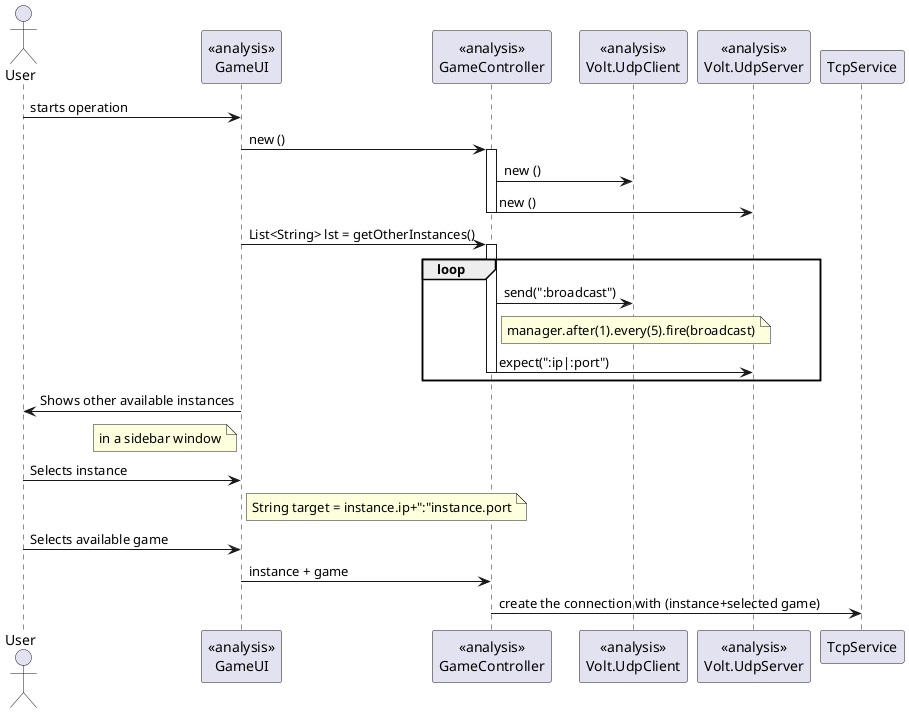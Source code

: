 @startuml doc-files/ip07.1_main_sequence.png

actor User
participant "<<analysis>>\nGameUI" as GameUI
participant "<<analysis>>\nGameController" as GameController
participant "<<analysis>>\nVolt.UdpClient" as Volt.UdpClient
participant "<<analysis>>\nVolt.UdpServer" as Volt.UdpServer
participant "TcpService" as Tcp

User->GameUI: starts operation
GameUI->GameController: new ()

activate GameController
GameController->Volt.UdpClient: new ()
GameController->Volt.UdpServer: new ()
deactivate GameController

GameUI->GameController: List<String> lst = getOtherInstances()
loop
activate GameController
GameController->Volt.UdpClient: send(":broadcast")
note right of GameController: manager.after(1).every(5).fire(broadcast)
GameController->Volt.UdpServer: expect(":ip|:port")
deactivate GameController
end

GameUI->User: Shows other available instances
note left of GameUI: in a sidebar window
User->GameUI: Selects instance
note right of GameUI: String target = instance.ip+":"instance.port

User->GameUI: Selects available game

GameUI->GameController: instance + game
GameController->Tcp: create the connection with (instance+selected game)

@enduml